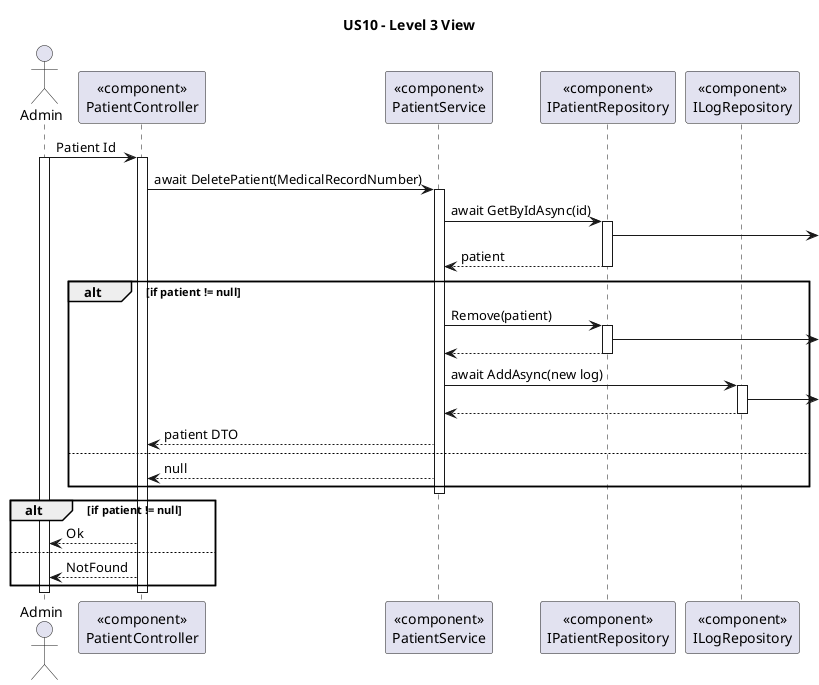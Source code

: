 ' 
' User Story: As an Admin,  I want to register new backoffice users (e.g., doctors, nurses, technicians, admins) via an out-of-band process, so that they can access the backoffice system with appropriate permissions.
'
' Acceptance Criteria:
' 
' - Backoffice users (e.g., doctors, nurses, technicians) are registered by an Admin via an internal process, not via self-registration.
' - Admin assigns roles (e.g., Doctor, Nurse, Technician) during the registration process.
' - Registered users receive a one-time setup link via email to set their password and activate their account.
' - The system enforces strong password requirements for security.
' - A confirmation email is sent to verify the user’s registration.

@startuml

title US10 - Level 3 View

actor Admin as U
participant "«component»\nPatientController" as ctrl
participant "«component»\nPatientService" as service

participant "«component»\nIPatientRepository" as patrepo
participant "«component»\nILogRepository" as logrepo

U -> ctrl : Patient Id
activate U
activate ctrl

ctrl -> service : await DeletePatient(MedicalRecordNumber)
activate service

service -> patrepo : await GetByIdAsync(id)
activate patrepo
patrepo ->
patrepo --> service : patient
deactivate patrepo

alt if patient != null

service -> patrepo : Remove(patient)
activate patrepo
patrepo -> 
patrepo --> service
deactivate patrepo

service -> logrepo : await AddAsync(new log)
activate logrepo
logrepo ->
logrepo --> service
deactivate logrepo

service --> ctrl : patient DTO
else
service --> ctrl : null
end
deactivate service

alt if patient != null

ctrl --> U : Ok

else

ctrl --> U : NotFound

end
deactivate ctrl
deactivate U

@enduml
